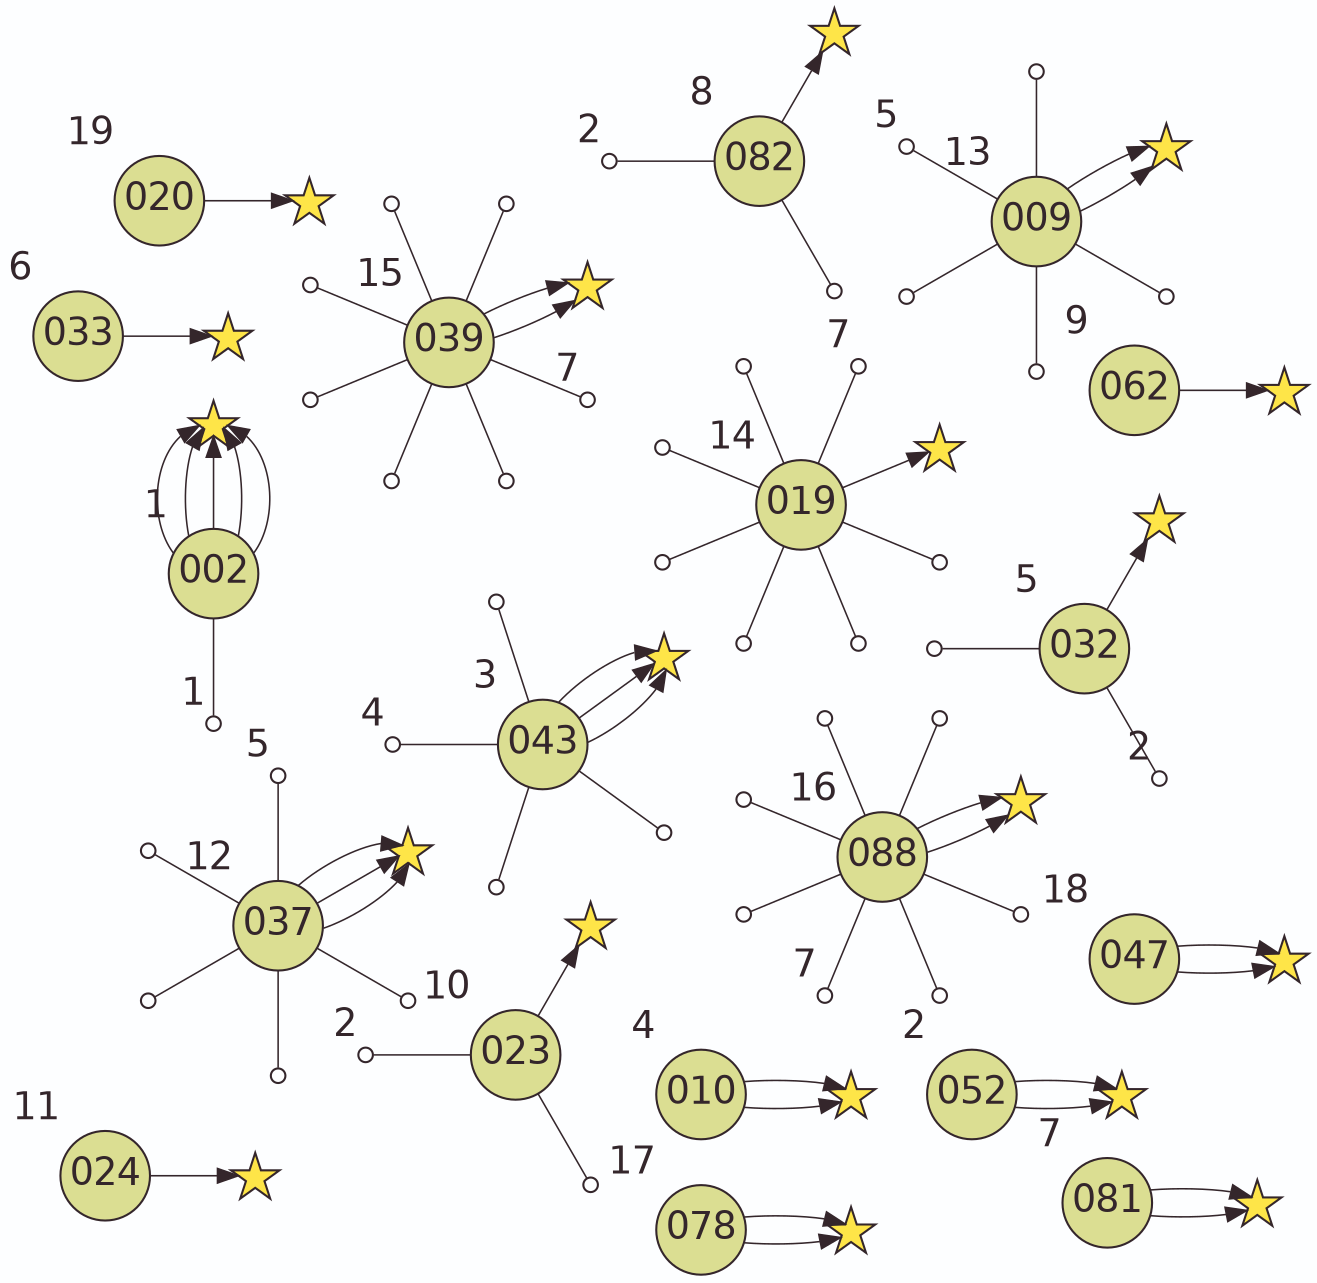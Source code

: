 digraph G {
    layout=twopi
    bgcolor="#FDFEFF"
    edge [color="#34262B" penwidth=0.75]
    node [
        shape=star
        fixedsize=true
        width=0.3
        height=0.3
        fillcolor="#FEE548"
        color="#34262B"
        fontcolor="#34262B"
        fontsize=18
        penwidth=1
        style=filled
        label=""
    ]
    103209978926087
    103209978926087
    103209978926087
    1230160502988882
    125856070581408
    125856070581408
    125856070581408
    125856070581408
    125856070581408
    149114173335496
    155147806452639
    155147806452639
    156364735562291
    240070160009025
    240070160009025
    243582352371835
    243582352371835
    24528728837243
    248960157567190
    253352561534995
    253352561534995
    253600606633879
    253600606633879
    298774613720463
    33460752933766
    33460752933766
    360051049043076
    360051049043076
    393035298143192
    393035298143192
    436819829846544
    436819829846544
    436819829846544
    5591408610389
    92857264956831
    node [width=1.2 height=1.2 fontname=Helvetica label="\N"]
    
    node [ width=0.6 height=0.6 shape=circle fillcolor="#FFC19C"]
    
    node [fillcolor="#DBDE92"]
    002 [xlabel=1]
    009 [xlabel=13]
    010 [xlabel=4]
    019 [xlabel=14]
    020 [xlabel=19]
    023 [xlabel=10]
    024 [xlabel=11]
    032 [xlabel=5]
    033 [xlabel=6]
    037 [xlabel=12]
    039 [xlabel=15]
    043 [xlabel=3]
    047 [xlabel=18]
    052 [xlabel=2]
    062 [xlabel=9]
    078 [xlabel=17]
    081 [xlabel=7]
    082 [xlabel=8]
    088 [xlabel=16]
    
    002 -> 125856070581408
    002 -> 125856070581408
    002 -> 125856070581408
    002 -> 125856070581408
    002 -> 125856070581408
    009 -> 253600606633879
    009 -> 253600606633879
    010 -> 155147806452639
    010 -> 155147806452639
    019 -> 149114173335496
    020 -> 24528728837243
    023 -> 5591408610389
    024 -> 248960157567190
    032 -> 1230160502988882
    033 -> 298774613720463
    037 -> 436819829846544
    037 -> 436819829846544
    037 -> 436819829846544
    039 -> 243582352371835
    039 -> 243582352371835
    043 -> 103209978926087
    043 -> 103209978926087
    043 -> 103209978926087
    047 -> 393035298143192
    047 -> 393035298143192
    052 -> 240070160009025
    052 -> 240070160009025
    062 -> 92857264956831
    078 -> 33460752933766
    078 -> 33460752933766
    081 -> 253352561534995
    081 -> 253352561534995
    082 -> 156364735562291
    088 -> 360051049043076
    088 -> 360051049043076
    
    node [width=0.1 height=0.1 label="" fillcolor=none]
    103209978926115
    1076677401390944
    1230160502988894
    1230160502992190 [xlabel=2]
    14110344140782 [xlabel=2]
    148515034955604 [xlabel=7]
    148611824478556
    148669601188638
    148879872816411
    149003955203329
    149210280710509
    149468789687598
    156189361184507 [xlabel=2]
    156596690231090
    165717715346964
    189105737194104
    198102760205823
    226313462278852
    237984121642486
    253109520226675
    253352804744747 [xlabel=5]
    253843891117135
    253974688626775
    254220120595727
    359590657654446
    359642314904307
    359749191076977
    359813838431707
    359943398969027 [xlabel=7]
    360186567754554
    360247014033845
    374196928538196 [xlabel=5]
    378179076514973
    437237875864615
    446356723589658
    455354753305299 [xlabel=1]
    583015109991402 [xlabel=7]
    62621691563930
    76118056186574 [xlabel=4]
    81063761713588
    836962415998811
    96800835160244
    edge [arrowhead=none]
    002 -> 455354753305299
    009 -> 253109520226675
    009 -> 253352804744747
    009 -> 253843891117135
    009 -> 253974688626775
    009 -> 254220120595727
    019 -> 148515034955604
    019 -> 148611824478556
    019 -> 148669601188638
    019 -> 148879872816411
    019 -> 149003955203329
    019 -> 149210280710509
    019 -> 149468789687598
    023 -> 14110344140782
    023 -> 62621691563930
    032 -> 1230160502988894
    032 -> 1230160502992190
    037 -> 374196928538196
    037 -> 378179076514973
    037 -> 437237875864615
    037 -> 446356723589658
    037 -> 836962415998811
    039 -> 1076677401390944
    039 -> 165717715346964
    039 -> 189105737194104
    039 -> 198102760205823
    039 -> 226313462278852
    039 -> 237984121642486
    039 -> 583015109991402
    043 -> 103209978926115
    043 -> 76118056186574
    043 -> 81063761713588
    043 -> 96800835160244
    082 -> 156189361184507
    082 -> 156596690231090
    088 -> 359590657654446
    088 -> 359642314904307
    088 -> 359749191076977
    088 -> 359813838431707
    088 -> 359943398969027
    088 -> 360186567754554
    088 -> 360247014033845
}

